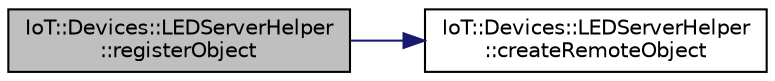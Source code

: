 digraph "IoT::Devices::LEDServerHelper::registerObject"
{
 // LATEX_PDF_SIZE
  edge [fontname="Helvetica",fontsize="10",labelfontname="Helvetica",labelfontsize="10"];
  node [fontname="Helvetica",fontsize="10",shape=record];
  rankdir="LR";
  Node1 [label="IoT::Devices::LEDServerHelper\l::registerObject",height=0.2,width=0.4,color="black", fillcolor="grey75", style="filled", fontcolor="black",tooltip="Creates and returns a RemoteObject wrapper for the given IoT::Devices::LED instance."];
  Node1 -> Node2 [color="midnightblue",fontsize="10",style="solid"];
  Node2 [label="IoT::Devices::LEDServerHelper\l::createRemoteObject",height=0.2,width=0.4,color="black", fillcolor="white", style="filled",URL="$classIoT_1_1Devices_1_1LEDServerHelper.html#a84794b381e3dc43c9df9a3240e49e25a",tooltip="Destroys the LEDServerHelper."];
}
